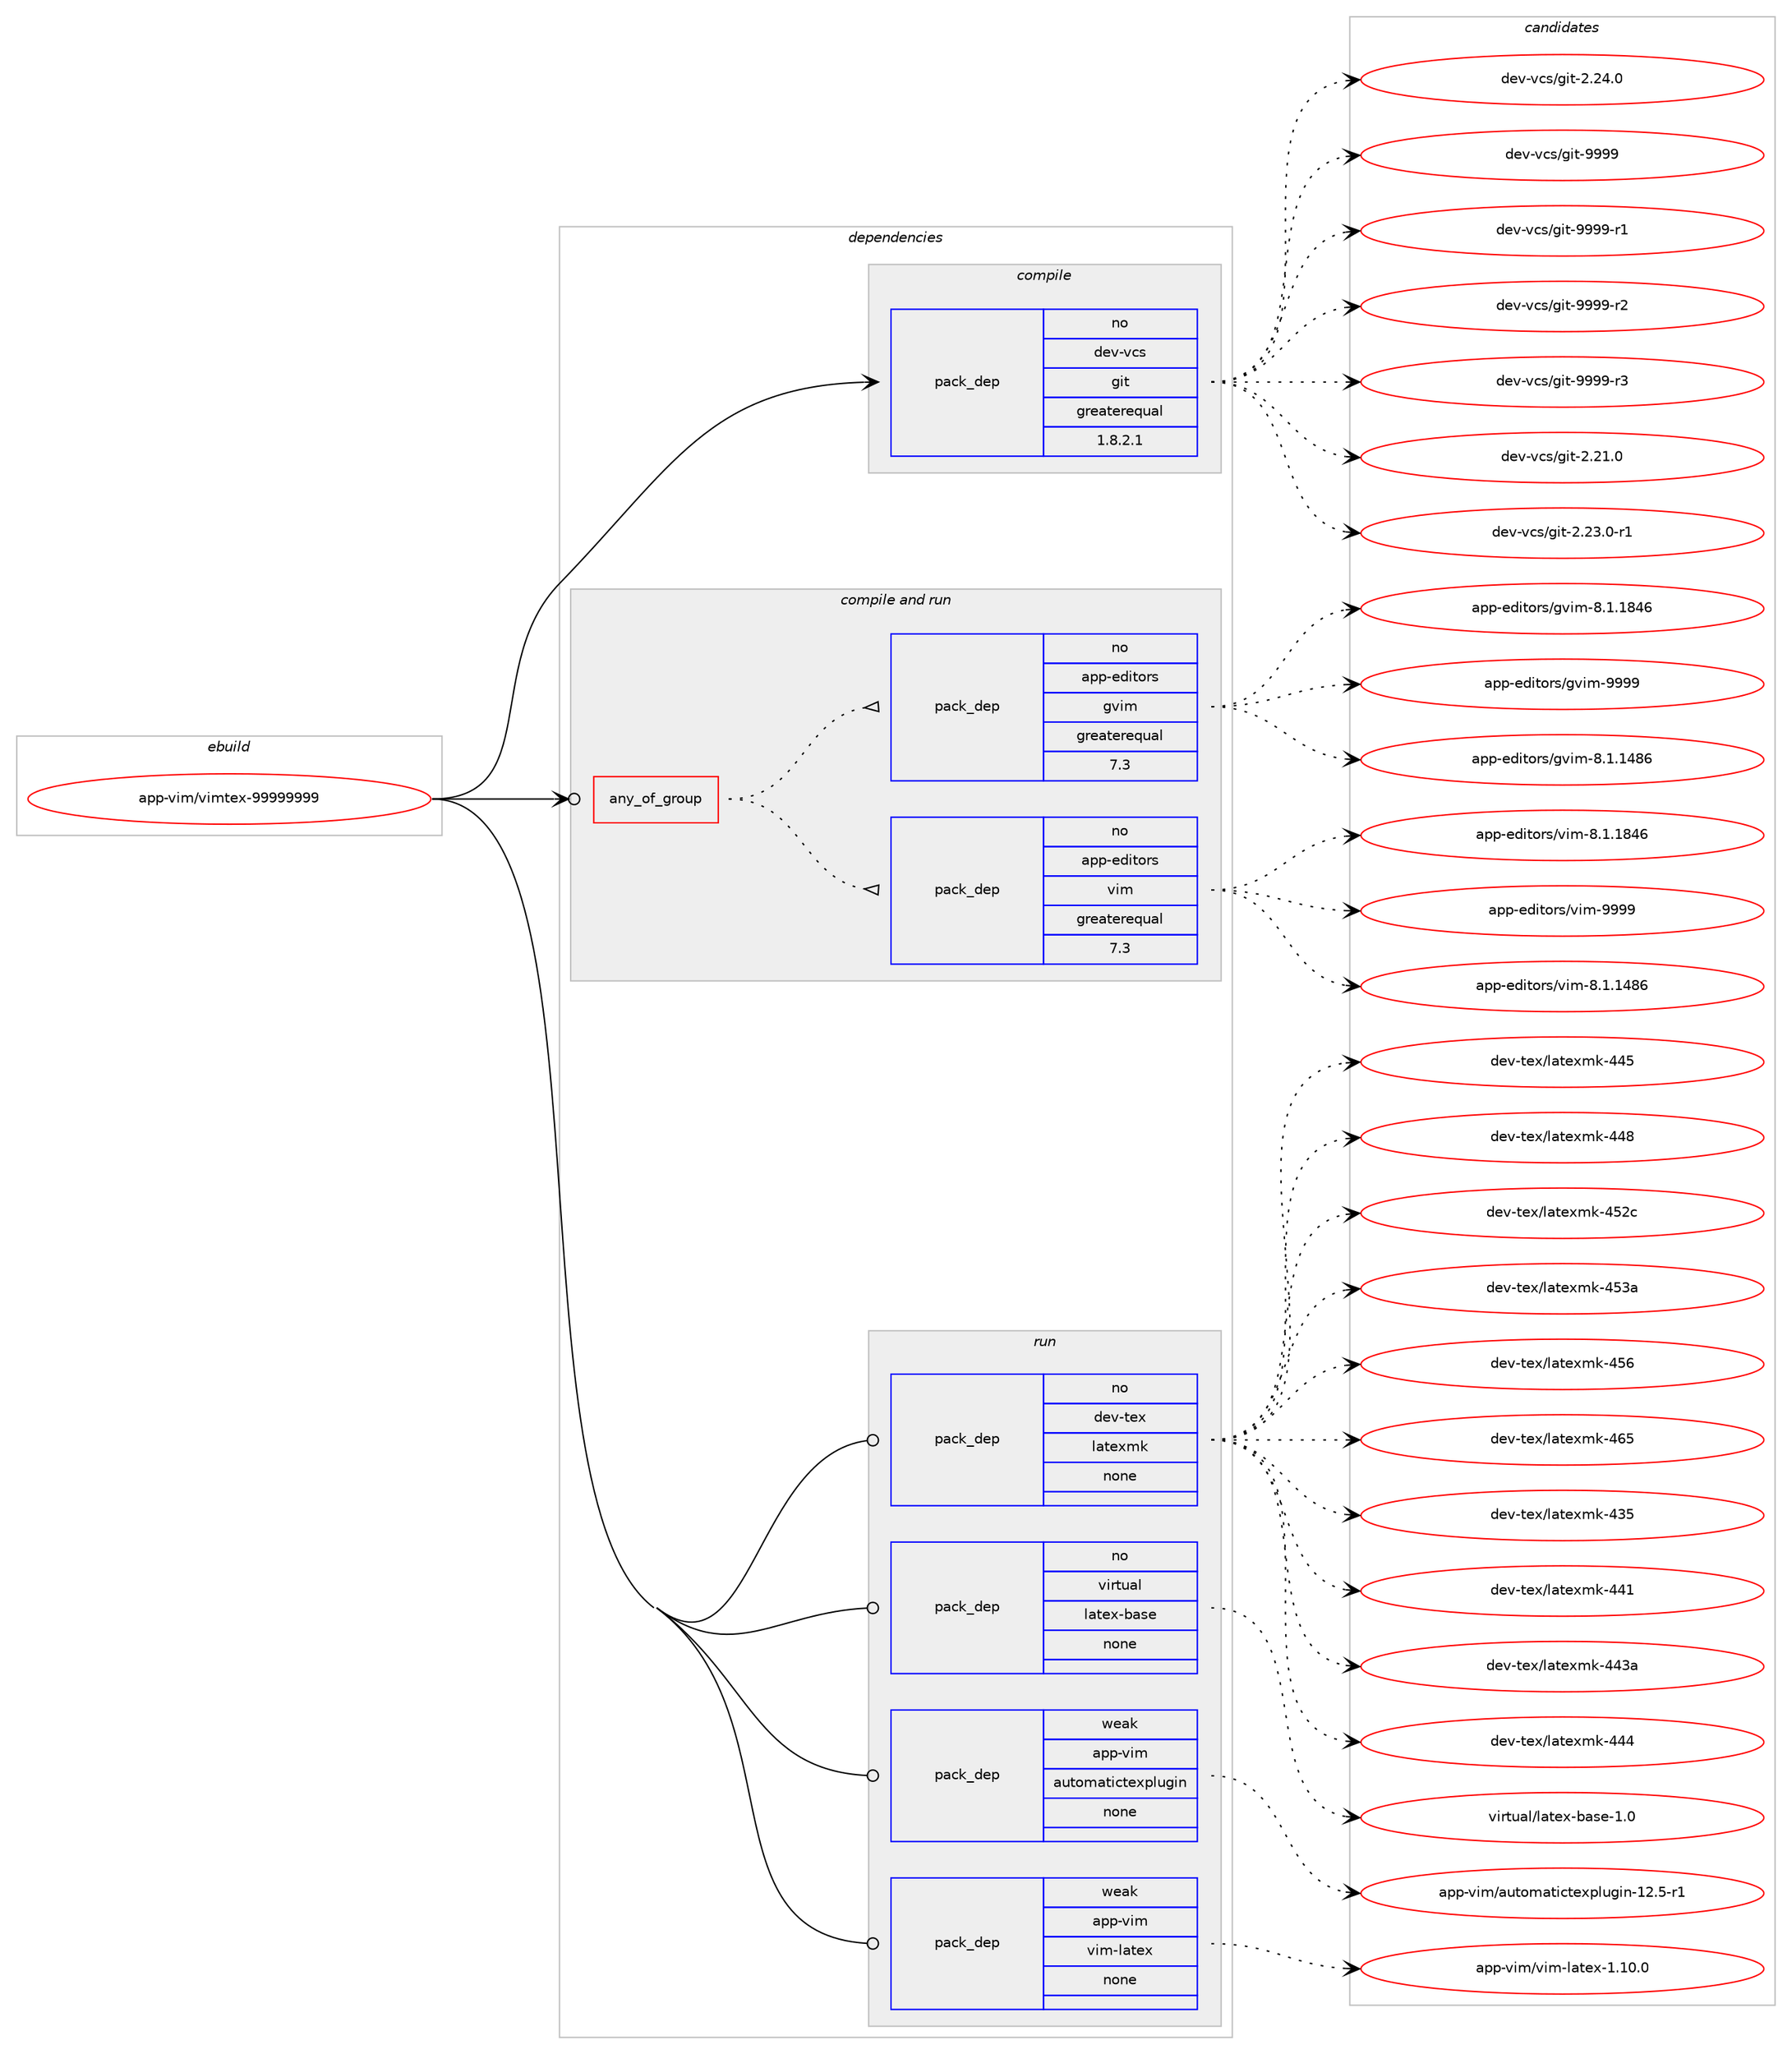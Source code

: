 digraph prolog {

# *************
# Graph options
# *************

newrank=true;
concentrate=true;
compound=true;
graph [rankdir=LR,fontname=Helvetica,fontsize=10,ranksep=1.5];#, ranksep=2.5, nodesep=0.2];
edge  [arrowhead=vee];
node  [fontname=Helvetica,fontsize=10];

# **********
# The ebuild
# **********

subgraph cluster_leftcol {
color=gray;
rank=same;
label=<<i>ebuild</i>>;
id [label="app-vim/vimtex-99999999", color=red, width=4, href="../app-vim/vimtex-99999999.svg"];
}

# ****************
# The dependencies
# ****************

subgraph cluster_midcol {
color=gray;
label=<<i>dependencies</i>>;
subgraph cluster_compile {
fillcolor="#eeeeee";
style=filled;
label=<<i>compile</i>>;
subgraph pack382753 {
dependency514539 [label=<<TABLE BORDER="0" CELLBORDER="1" CELLSPACING="0" CELLPADDING="4" WIDTH="220"><TR><TD ROWSPAN="6" CELLPADDING="30">pack_dep</TD></TR><TR><TD WIDTH="110">no</TD></TR><TR><TD>dev-vcs</TD></TR><TR><TD>git</TD></TR><TR><TD>greaterequal</TD></TR><TR><TD>1.8.2.1</TD></TR></TABLE>>, shape=none, color=blue];
}
id:e -> dependency514539:w [weight=20,style="solid",arrowhead="vee"];
}
subgraph cluster_compileandrun {
fillcolor="#eeeeee";
style=filled;
label=<<i>compile and run</i>>;
subgraph any9220 {
dependency514540 [label=<<TABLE BORDER="0" CELLBORDER="1" CELLSPACING="0" CELLPADDING="4"><TR><TD CELLPADDING="10">any_of_group</TD></TR></TABLE>>, shape=none, color=red];subgraph pack382754 {
dependency514541 [label=<<TABLE BORDER="0" CELLBORDER="1" CELLSPACING="0" CELLPADDING="4" WIDTH="220"><TR><TD ROWSPAN="6" CELLPADDING="30">pack_dep</TD></TR><TR><TD WIDTH="110">no</TD></TR><TR><TD>app-editors</TD></TR><TR><TD>vim</TD></TR><TR><TD>greaterequal</TD></TR><TR><TD>7.3</TD></TR></TABLE>>, shape=none, color=blue];
}
dependency514540:e -> dependency514541:w [weight=20,style="dotted",arrowhead="oinv"];
subgraph pack382755 {
dependency514542 [label=<<TABLE BORDER="0" CELLBORDER="1" CELLSPACING="0" CELLPADDING="4" WIDTH="220"><TR><TD ROWSPAN="6" CELLPADDING="30">pack_dep</TD></TR><TR><TD WIDTH="110">no</TD></TR><TR><TD>app-editors</TD></TR><TR><TD>gvim</TD></TR><TR><TD>greaterequal</TD></TR><TR><TD>7.3</TD></TR></TABLE>>, shape=none, color=blue];
}
dependency514540:e -> dependency514542:w [weight=20,style="dotted",arrowhead="oinv"];
}
id:e -> dependency514540:w [weight=20,style="solid",arrowhead="odotvee"];
}
subgraph cluster_run {
fillcolor="#eeeeee";
style=filled;
label=<<i>run</i>>;
subgraph pack382756 {
dependency514543 [label=<<TABLE BORDER="0" CELLBORDER="1" CELLSPACING="0" CELLPADDING="4" WIDTH="220"><TR><TD ROWSPAN="6" CELLPADDING="30">pack_dep</TD></TR><TR><TD WIDTH="110">no</TD></TR><TR><TD>dev-tex</TD></TR><TR><TD>latexmk</TD></TR><TR><TD>none</TD></TR><TR><TD></TD></TR></TABLE>>, shape=none, color=blue];
}
id:e -> dependency514543:w [weight=20,style="solid",arrowhead="odot"];
subgraph pack382757 {
dependency514544 [label=<<TABLE BORDER="0" CELLBORDER="1" CELLSPACING="0" CELLPADDING="4" WIDTH="220"><TR><TD ROWSPAN="6" CELLPADDING="30">pack_dep</TD></TR><TR><TD WIDTH="110">no</TD></TR><TR><TD>virtual</TD></TR><TR><TD>latex-base</TD></TR><TR><TD>none</TD></TR><TR><TD></TD></TR></TABLE>>, shape=none, color=blue];
}
id:e -> dependency514544:w [weight=20,style="solid",arrowhead="odot"];
subgraph pack382758 {
dependency514545 [label=<<TABLE BORDER="0" CELLBORDER="1" CELLSPACING="0" CELLPADDING="4" WIDTH="220"><TR><TD ROWSPAN="6" CELLPADDING="30">pack_dep</TD></TR><TR><TD WIDTH="110">weak</TD></TR><TR><TD>app-vim</TD></TR><TR><TD>automatictexplugin</TD></TR><TR><TD>none</TD></TR><TR><TD></TD></TR></TABLE>>, shape=none, color=blue];
}
id:e -> dependency514545:w [weight=20,style="solid",arrowhead="odot"];
subgraph pack382759 {
dependency514546 [label=<<TABLE BORDER="0" CELLBORDER="1" CELLSPACING="0" CELLPADDING="4" WIDTH="220"><TR><TD ROWSPAN="6" CELLPADDING="30">pack_dep</TD></TR><TR><TD WIDTH="110">weak</TD></TR><TR><TD>app-vim</TD></TR><TR><TD>vim-latex</TD></TR><TR><TD>none</TD></TR><TR><TD></TD></TR></TABLE>>, shape=none, color=blue];
}
id:e -> dependency514546:w [weight=20,style="solid",arrowhead="odot"];
}
}

# **************
# The candidates
# **************

subgraph cluster_choices {
rank=same;
color=gray;
label=<<i>candidates</i>>;

subgraph choice382753 {
color=black;
nodesep=1;
choice10010111845118991154710310511645504650494648 [label="dev-vcs/git-2.21.0", color=red, width=4,href="../dev-vcs/git-2.21.0.svg"];
choice100101118451189911547103105116455046505146484511449 [label="dev-vcs/git-2.23.0-r1", color=red, width=4,href="../dev-vcs/git-2.23.0-r1.svg"];
choice10010111845118991154710310511645504650524648 [label="dev-vcs/git-2.24.0", color=red, width=4,href="../dev-vcs/git-2.24.0.svg"];
choice1001011184511899115471031051164557575757 [label="dev-vcs/git-9999", color=red, width=4,href="../dev-vcs/git-9999.svg"];
choice10010111845118991154710310511645575757574511449 [label="dev-vcs/git-9999-r1", color=red, width=4,href="../dev-vcs/git-9999-r1.svg"];
choice10010111845118991154710310511645575757574511450 [label="dev-vcs/git-9999-r2", color=red, width=4,href="../dev-vcs/git-9999-r2.svg"];
choice10010111845118991154710310511645575757574511451 [label="dev-vcs/git-9999-r3", color=red, width=4,href="../dev-vcs/git-9999-r3.svg"];
dependency514539:e -> choice10010111845118991154710310511645504650494648:w [style=dotted,weight="100"];
dependency514539:e -> choice100101118451189911547103105116455046505146484511449:w [style=dotted,weight="100"];
dependency514539:e -> choice10010111845118991154710310511645504650524648:w [style=dotted,weight="100"];
dependency514539:e -> choice1001011184511899115471031051164557575757:w [style=dotted,weight="100"];
dependency514539:e -> choice10010111845118991154710310511645575757574511449:w [style=dotted,weight="100"];
dependency514539:e -> choice10010111845118991154710310511645575757574511450:w [style=dotted,weight="100"];
dependency514539:e -> choice10010111845118991154710310511645575757574511451:w [style=dotted,weight="100"];
}
subgraph choice382754 {
color=black;
nodesep=1;
choice971121124510110010511611111411547118105109455646494649525654 [label="app-editors/vim-8.1.1486", color=red, width=4,href="../app-editors/vim-8.1.1486.svg"];
choice971121124510110010511611111411547118105109455646494649565254 [label="app-editors/vim-8.1.1846", color=red, width=4,href="../app-editors/vim-8.1.1846.svg"];
choice9711211245101100105116111114115471181051094557575757 [label="app-editors/vim-9999", color=red, width=4,href="../app-editors/vim-9999.svg"];
dependency514541:e -> choice971121124510110010511611111411547118105109455646494649525654:w [style=dotted,weight="100"];
dependency514541:e -> choice971121124510110010511611111411547118105109455646494649565254:w [style=dotted,weight="100"];
dependency514541:e -> choice9711211245101100105116111114115471181051094557575757:w [style=dotted,weight="100"];
}
subgraph choice382755 {
color=black;
nodesep=1;
choice971121124510110010511611111411547103118105109455646494649525654 [label="app-editors/gvim-8.1.1486", color=red, width=4,href="../app-editors/gvim-8.1.1486.svg"];
choice971121124510110010511611111411547103118105109455646494649565254 [label="app-editors/gvim-8.1.1846", color=red, width=4,href="../app-editors/gvim-8.1.1846.svg"];
choice9711211245101100105116111114115471031181051094557575757 [label="app-editors/gvim-9999", color=red, width=4,href="../app-editors/gvim-9999.svg"];
dependency514542:e -> choice971121124510110010511611111411547103118105109455646494649525654:w [style=dotted,weight="100"];
dependency514542:e -> choice971121124510110010511611111411547103118105109455646494649565254:w [style=dotted,weight="100"];
dependency514542:e -> choice9711211245101100105116111114115471031181051094557575757:w [style=dotted,weight="100"];
}
subgraph choice382756 {
color=black;
nodesep=1;
choice10010111845116101120471089711610112010910745525153 [label="dev-tex/latexmk-435", color=red, width=4,href="../dev-tex/latexmk-435.svg"];
choice10010111845116101120471089711610112010910745525249 [label="dev-tex/latexmk-441", color=red, width=4,href="../dev-tex/latexmk-441.svg"];
choice1001011184511610112047108971161011201091074552525197 [label="dev-tex/latexmk-443a", color=red, width=4,href="../dev-tex/latexmk-443a.svg"];
choice10010111845116101120471089711610112010910745525252 [label="dev-tex/latexmk-444", color=red, width=4,href="../dev-tex/latexmk-444.svg"];
choice10010111845116101120471089711610112010910745525253 [label="dev-tex/latexmk-445", color=red, width=4,href="../dev-tex/latexmk-445.svg"];
choice10010111845116101120471089711610112010910745525256 [label="dev-tex/latexmk-448", color=red, width=4,href="../dev-tex/latexmk-448.svg"];
choice1001011184511610112047108971161011201091074552535099 [label="dev-tex/latexmk-452c", color=red, width=4,href="../dev-tex/latexmk-452c.svg"];
choice1001011184511610112047108971161011201091074552535197 [label="dev-tex/latexmk-453a", color=red, width=4,href="../dev-tex/latexmk-453a.svg"];
choice10010111845116101120471089711610112010910745525354 [label="dev-tex/latexmk-456", color=red, width=4,href="../dev-tex/latexmk-456.svg"];
choice10010111845116101120471089711610112010910745525453 [label="dev-tex/latexmk-465", color=red, width=4,href="../dev-tex/latexmk-465.svg"];
dependency514543:e -> choice10010111845116101120471089711610112010910745525153:w [style=dotted,weight="100"];
dependency514543:e -> choice10010111845116101120471089711610112010910745525249:w [style=dotted,weight="100"];
dependency514543:e -> choice1001011184511610112047108971161011201091074552525197:w [style=dotted,weight="100"];
dependency514543:e -> choice10010111845116101120471089711610112010910745525252:w [style=dotted,weight="100"];
dependency514543:e -> choice10010111845116101120471089711610112010910745525253:w [style=dotted,weight="100"];
dependency514543:e -> choice10010111845116101120471089711610112010910745525256:w [style=dotted,weight="100"];
dependency514543:e -> choice1001011184511610112047108971161011201091074552535099:w [style=dotted,weight="100"];
dependency514543:e -> choice1001011184511610112047108971161011201091074552535197:w [style=dotted,weight="100"];
dependency514543:e -> choice10010111845116101120471089711610112010910745525354:w [style=dotted,weight="100"];
dependency514543:e -> choice10010111845116101120471089711610112010910745525453:w [style=dotted,weight="100"];
}
subgraph choice382757 {
color=black;
nodesep=1;
choice11810511411611797108471089711610112045989711510145494648 [label="virtual/latex-base-1.0", color=red, width=4,href="../virtual/latex-base-1.0.svg"];
dependency514544:e -> choice11810511411611797108471089711610112045989711510145494648:w [style=dotted,weight="100"];
}
subgraph choice382758 {
color=black;
nodesep=1;
choice97112112451181051094797117116111109971161059911610112011210811710310511045495046534511449 [label="app-vim/automatictexplugin-12.5-r1", color=red, width=4,href="../app-vim/automatictexplugin-12.5-r1.svg"];
dependency514545:e -> choice97112112451181051094797117116111109971161059911610112011210811710310511045495046534511449:w [style=dotted,weight="100"];
}
subgraph choice382759 {
color=black;
nodesep=1;
choice971121124511810510947118105109451089711610112045494649484648 [label="app-vim/vim-latex-1.10.0", color=red, width=4,href="../app-vim/vim-latex-1.10.0.svg"];
dependency514546:e -> choice971121124511810510947118105109451089711610112045494649484648:w [style=dotted,weight="100"];
}
}

}
